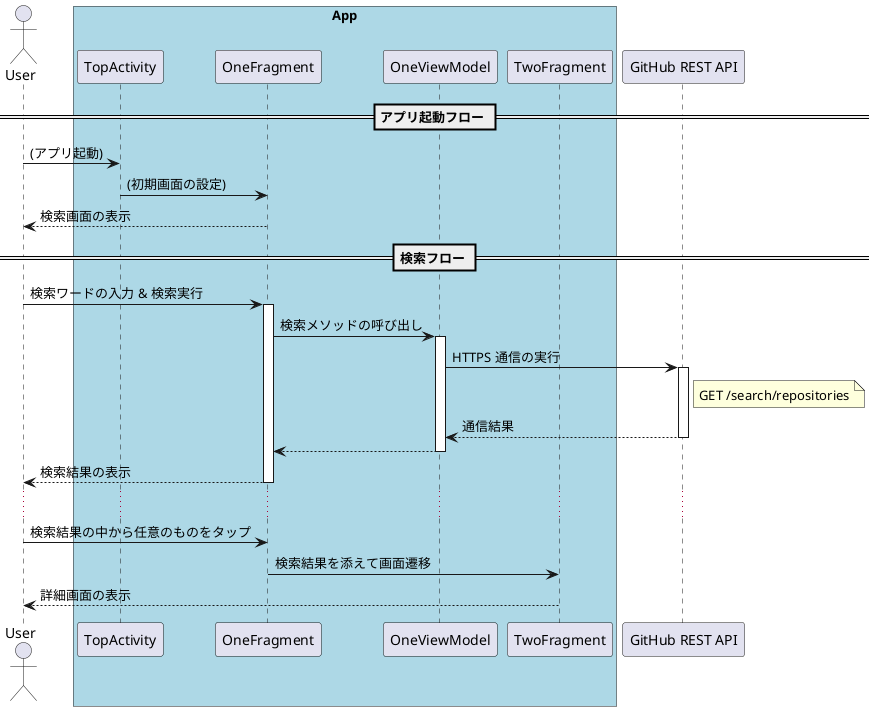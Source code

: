 @startuml
actor User
box "App" #LightBlue
    participant TopActivity
    participant OneFragment
    participant OneViewModel
    participant TwoFragment
end box
participant "GitHub REST API" as GitHub


== アプリ起動フロー ==
User -> TopActivity : (アプリ起動)
TopActivity -> OneFragment : (初期画面の設定)
OneFragment --> User : 検索画面の表示


== 検索フロー ==
User -> OneFragment : 検索ワードの入力 & 検索実行
activate OneFragment
OneFragment -> OneViewModel : 検索メソッドの呼び出し
activate OneViewModel
OneViewModel -> GitHub : HTTPS 通信の実行
activate GitHub
note right of GitHub
    GET /search/repositories
end note
GitHub --> OneViewModel : 通信結果
deactivate GitHub
OneViewModel --> OneFragment
deactivate OneViewModel
OneFragment --> User : 検索結果の表示
deactivate OneFragment

...

User -> OneFragment : 検索結果の中から任意のものをタップ
OneFragment -> TwoFragment : 検索結果を添えて画面遷移
TwoFragment --> User : 詳細画面の表示

@enduml